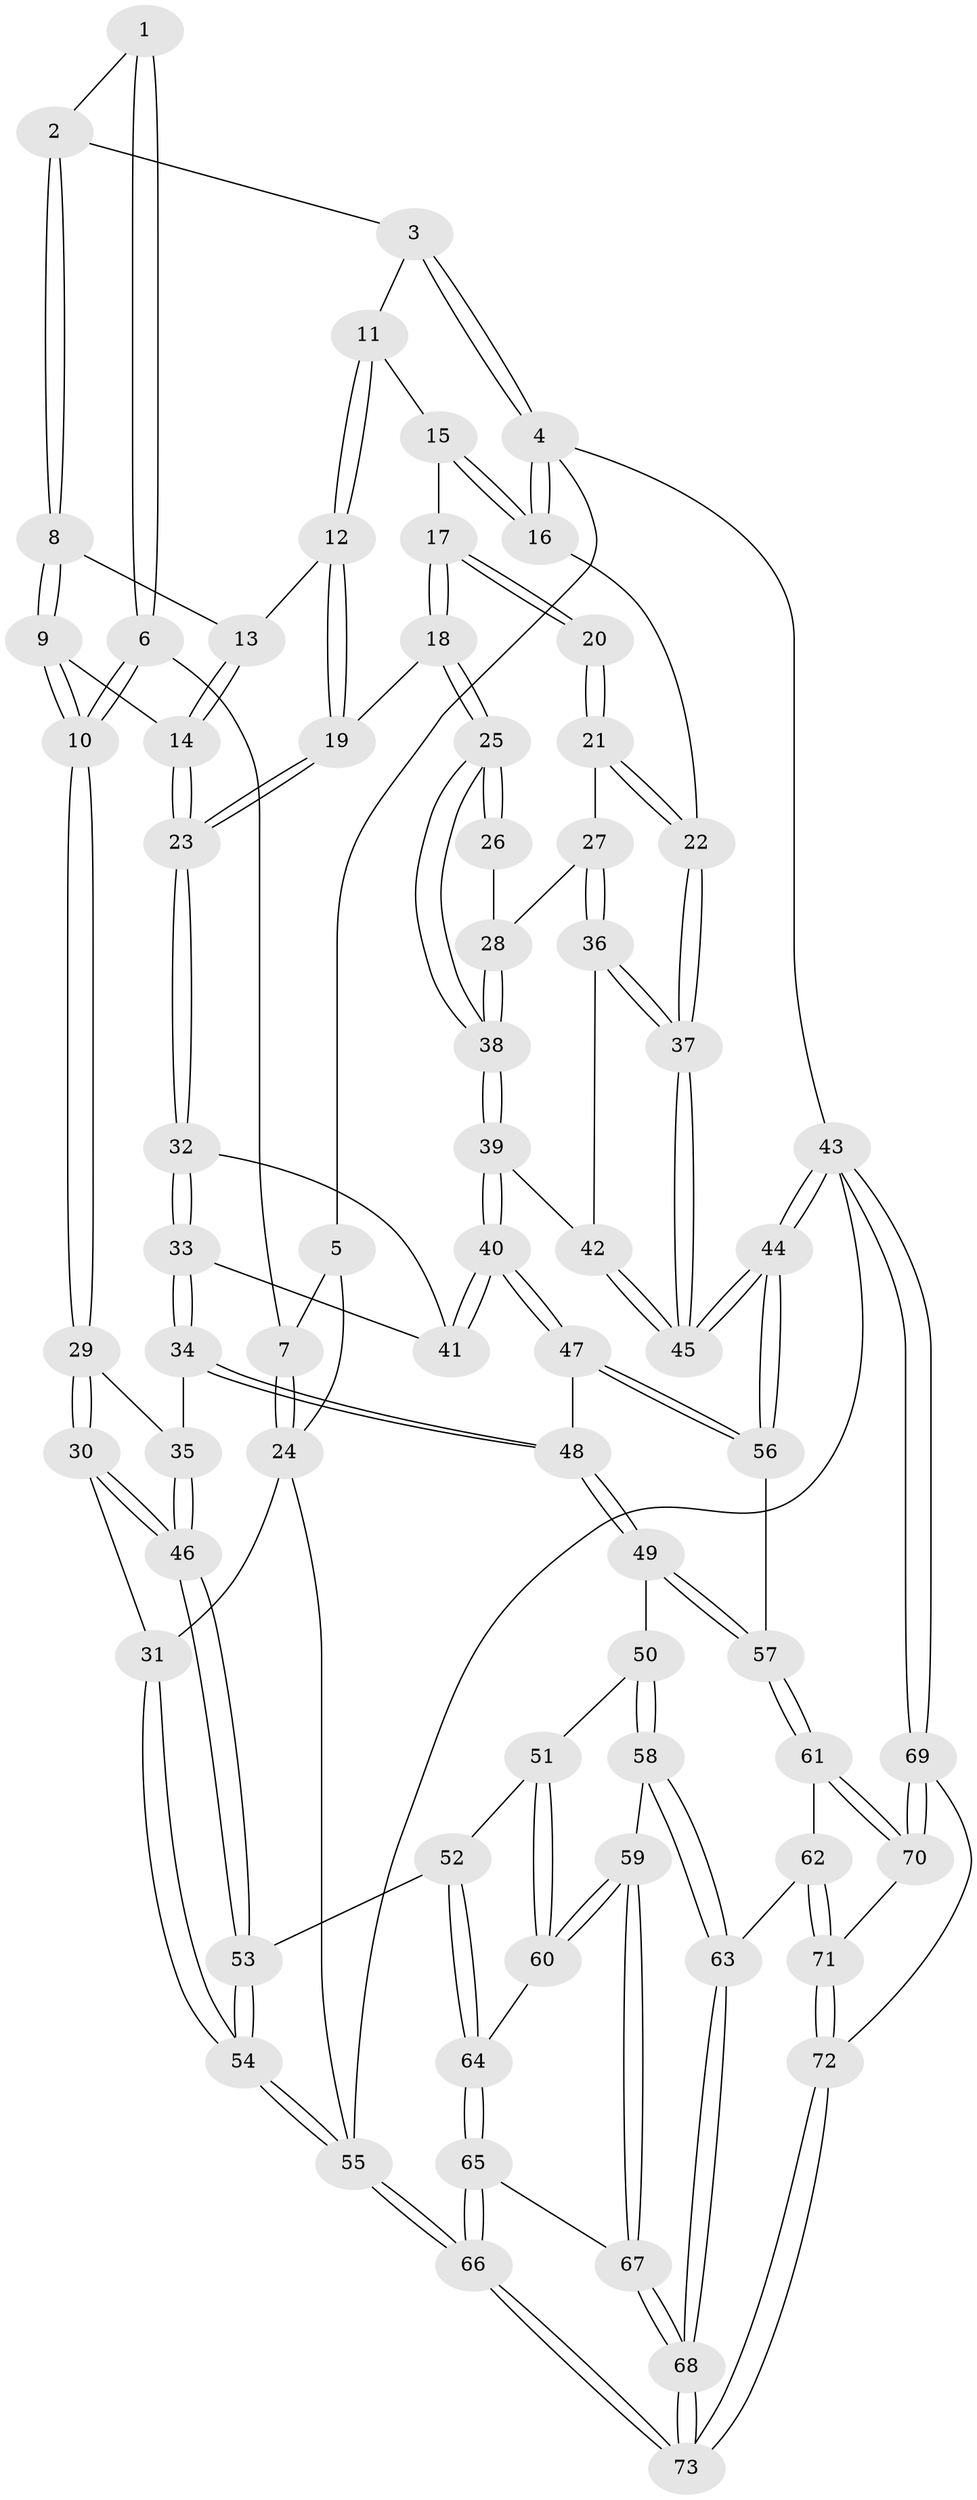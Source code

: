 // Generated by graph-tools (version 1.1) at 2025/27/03/09/25 03:27:15]
// undirected, 73 vertices, 179 edges
graph export_dot {
graph [start="1"]
  node [color=gray90,style=filled];
  1 [pos="+0.41514115669537205+0"];
  2 [pos="+0.4954456630268053+0"];
  3 [pos="+0.7069706800716367+0"];
  4 [pos="+1+0"];
  5 [pos="+0.19963322647719764+0"];
  6 [pos="+0.2628121552684344+0.24947869382464696"];
  7 [pos="+0.13282464323891108+0.21259508622929651"];
  8 [pos="+0.48711438434629584+0.053026890401324245"];
  9 [pos="+0.4022109231402334+0.28407224488337274"];
  10 [pos="+0.3354199944127109+0.3091292555770474"];
  11 [pos="+0.7489238307593203+0.0806408153202422"];
  12 [pos="+0.6515309195679506+0.2545213936978996"];
  13 [pos="+0.561867229087654+0.19497294858340591"];
  14 [pos="+0.45435474685919275+0.2984653070538165"];
  15 [pos="+0.8558652131948538+0.19220178511819866"];
  16 [pos="+1+0"];
  17 [pos="+0.8596935905037036+0.2093162657822985"];
  18 [pos="+0.6977688195992698+0.34631335575593314"];
  19 [pos="+0.6475370056180328+0.3132264586207378"];
  20 [pos="+0.9014084564430528+0.28272079613091267"];
  21 [pos="+0.9266126200119443+0.2994604622409686"];
  22 [pos="+1+0.24027532466882456"];
  23 [pos="+0.5597020408666709+0.3524124666791842"];
  24 [pos="+0+0.35593129028867776"];
  25 [pos="+0.7202854716982703+0.3739736597593747"];
  26 [pos="+0.8860010617622348+0.29497092915039547"];
  27 [pos="+0.9276260100431438+0.3741514758932556"];
  28 [pos="+0.8149727410721356+0.409077564115841"];
  29 [pos="+0.3163753787140007+0.4387261207563164"];
  30 [pos="+0+0.41854673462000724"];
  31 [pos="+0+0.3680091174941409"];
  32 [pos="+0.5533031881900495+0.3925272238812622"];
  33 [pos="+0.4414411801120589+0.5467798726425798"];
  34 [pos="+0.43889873210555724+0.5491245496562642"];
  35 [pos="+0.3337598471536003+0.49546468651075565"];
  36 [pos="+0.9380461785269015+0.4132544428096089"];
  37 [pos="+1+0.41050519881004177"];
  38 [pos="+0.7555560479553031+0.4574650228845059"];
  39 [pos="+0.7656431561727851+0.547544682592716"];
  40 [pos="+0.7510636125440826+0.5650620334880729"];
  41 [pos="+0.6267861056985736+0.4975446742322942"];
  42 [pos="+0.9032064538493404+0.5303586190257037"];
  43 [pos="+1+1"];
  44 [pos="+1+1"];
  45 [pos="+1+0.6918523492668216"];
  46 [pos="+0.17316476498538128+0.660437373555759"];
  47 [pos="+0.7360273554229583+0.6059420575211353"];
  48 [pos="+0.4963922084437859+0.6743077996252564"];
  49 [pos="+0.49409515830117884+0.68152287704326"];
  50 [pos="+0.4918169457718655+0.6844249017258652"];
  51 [pos="+0.32881973202794856+0.7155576039412348"];
  52 [pos="+0.1865554196640308+0.7077358003032594"];
  53 [pos="+0.17458708009992982+0.6887463134067008"];
  54 [pos="+0+0.8812242093624213"];
  55 [pos="+0+1"];
  56 [pos="+0.784784094027586+0.7454730079595477"];
  57 [pos="+0.6661485952070167+0.8487276346895499"];
  58 [pos="+0.45706882141645544+0.8187243658263794"];
  59 [pos="+0.3662894367771029+0.8335038943869266"];
  60 [pos="+0.3609879523869507+0.828819629080964"];
  61 [pos="+0.6567326150728219+0.8785696467697891"];
  62 [pos="+0.4868589955282781+0.8850994108376115"];
  63 [pos="+0.47806804503151135+0.8757834207583972"];
  64 [pos="+0.19283889170411073+0.7519601645384026"];
  65 [pos="+0.18685117870200843+0.8351558341091636"];
  66 [pos="+0+1"];
  67 [pos="+0.3063815065016295+0.9150427058358497"];
  68 [pos="+0.3269396430461716+0.9722107630008413"];
  69 [pos="+0.7743024035500623+1"];
  70 [pos="+0.6700963751726846+0.9317347423205934"];
  71 [pos="+0.49677218812969093+0.9651155765084151"];
  72 [pos="+0.4870725023263256+1"];
  73 [pos="+0.3107615021002746+1"];
  1 -- 2;
  1 -- 6;
  1 -- 6;
  2 -- 3;
  2 -- 8;
  2 -- 8;
  3 -- 4;
  3 -- 4;
  3 -- 11;
  4 -- 5;
  4 -- 16;
  4 -- 16;
  4 -- 43;
  5 -- 7;
  5 -- 24;
  6 -- 7;
  6 -- 10;
  6 -- 10;
  7 -- 24;
  7 -- 24;
  8 -- 9;
  8 -- 9;
  8 -- 13;
  9 -- 10;
  9 -- 10;
  9 -- 14;
  10 -- 29;
  10 -- 29;
  11 -- 12;
  11 -- 12;
  11 -- 15;
  12 -- 13;
  12 -- 19;
  12 -- 19;
  13 -- 14;
  13 -- 14;
  14 -- 23;
  14 -- 23;
  15 -- 16;
  15 -- 16;
  15 -- 17;
  16 -- 22;
  17 -- 18;
  17 -- 18;
  17 -- 20;
  17 -- 20;
  18 -- 19;
  18 -- 25;
  18 -- 25;
  19 -- 23;
  19 -- 23;
  20 -- 21;
  20 -- 21;
  21 -- 22;
  21 -- 22;
  21 -- 27;
  22 -- 37;
  22 -- 37;
  23 -- 32;
  23 -- 32;
  24 -- 31;
  24 -- 55;
  25 -- 26;
  25 -- 26;
  25 -- 38;
  25 -- 38;
  26 -- 28;
  27 -- 28;
  27 -- 36;
  27 -- 36;
  28 -- 38;
  28 -- 38;
  29 -- 30;
  29 -- 30;
  29 -- 35;
  30 -- 31;
  30 -- 46;
  30 -- 46;
  31 -- 54;
  31 -- 54;
  32 -- 33;
  32 -- 33;
  32 -- 41;
  33 -- 34;
  33 -- 34;
  33 -- 41;
  34 -- 35;
  34 -- 48;
  34 -- 48;
  35 -- 46;
  35 -- 46;
  36 -- 37;
  36 -- 37;
  36 -- 42;
  37 -- 45;
  37 -- 45;
  38 -- 39;
  38 -- 39;
  39 -- 40;
  39 -- 40;
  39 -- 42;
  40 -- 41;
  40 -- 41;
  40 -- 47;
  40 -- 47;
  42 -- 45;
  42 -- 45;
  43 -- 44;
  43 -- 44;
  43 -- 69;
  43 -- 69;
  43 -- 55;
  44 -- 45;
  44 -- 45;
  44 -- 56;
  44 -- 56;
  46 -- 53;
  46 -- 53;
  47 -- 48;
  47 -- 56;
  47 -- 56;
  48 -- 49;
  48 -- 49;
  49 -- 50;
  49 -- 57;
  49 -- 57;
  50 -- 51;
  50 -- 58;
  50 -- 58;
  51 -- 52;
  51 -- 60;
  51 -- 60;
  52 -- 53;
  52 -- 64;
  52 -- 64;
  53 -- 54;
  53 -- 54;
  54 -- 55;
  54 -- 55;
  55 -- 66;
  55 -- 66;
  56 -- 57;
  57 -- 61;
  57 -- 61;
  58 -- 59;
  58 -- 63;
  58 -- 63;
  59 -- 60;
  59 -- 60;
  59 -- 67;
  59 -- 67;
  60 -- 64;
  61 -- 62;
  61 -- 70;
  61 -- 70;
  62 -- 63;
  62 -- 71;
  62 -- 71;
  63 -- 68;
  63 -- 68;
  64 -- 65;
  64 -- 65;
  65 -- 66;
  65 -- 66;
  65 -- 67;
  66 -- 73;
  66 -- 73;
  67 -- 68;
  67 -- 68;
  68 -- 73;
  68 -- 73;
  69 -- 70;
  69 -- 70;
  69 -- 72;
  70 -- 71;
  71 -- 72;
  71 -- 72;
  72 -- 73;
  72 -- 73;
}

